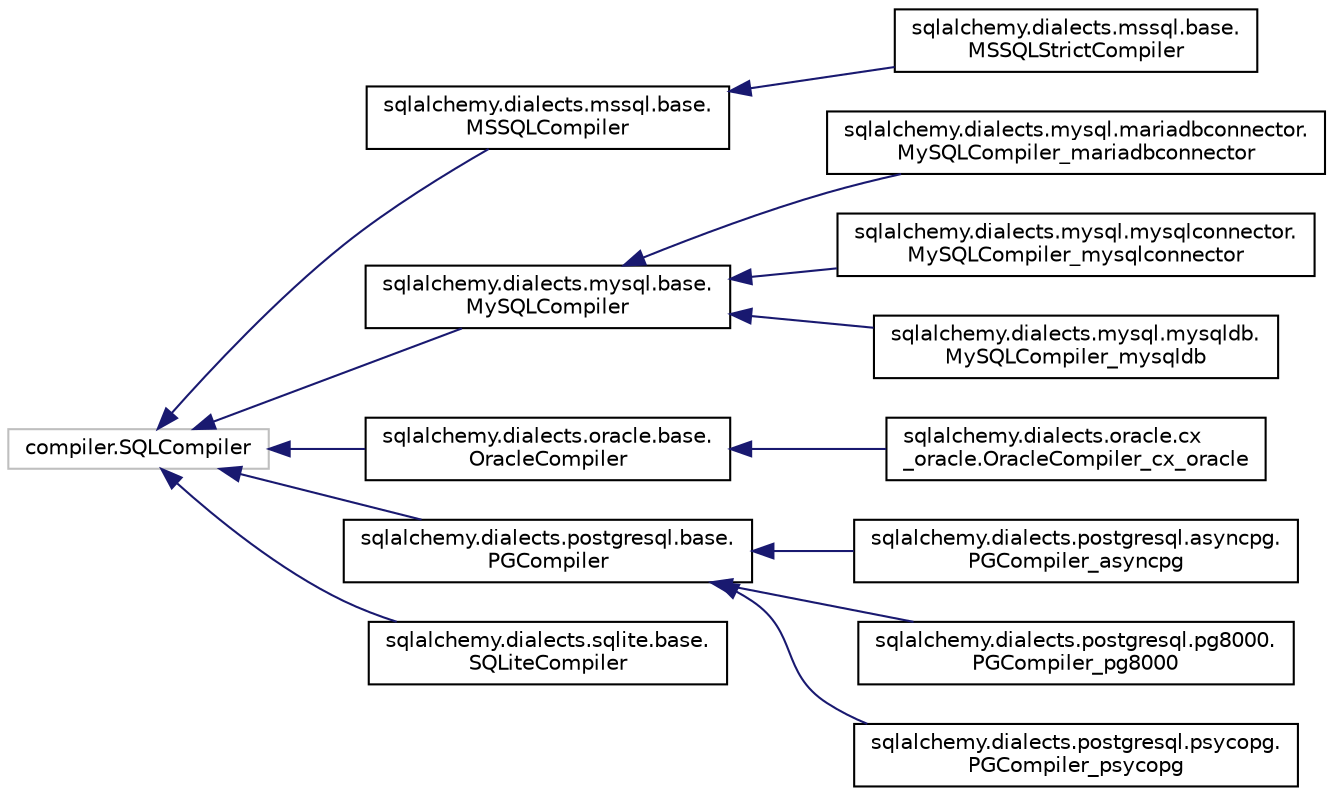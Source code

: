 digraph "Graphical Class Hierarchy"
{
 // LATEX_PDF_SIZE
  edge [fontname="Helvetica",fontsize="10",labelfontname="Helvetica",labelfontsize="10"];
  node [fontname="Helvetica",fontsize="10",shape=record];
  rankdir="LR";
  Node12696 [label="compiler.SQLCompiler",height=0.2,width=0.4,color="grey75", fillcolor="white", style="filled",tooltip=" "];
  Node12696 -> Node0 [dir="back",color="midnightblue",fontsize="10",style="solid",fontname="Helvetica"];
  Node0 [label="sqlalchemy.dialects.mssql.base.\lMSSQLCompiler",height=0.2,width=0.4,color="black", fillcolor="white", style="filled",URL="$classsqlalchemy_1_1dialects_1_1mssql_1_1base_1_1MSSQLCompiler.html",tooltip=" "];
  Node0 -> Node1 [dir="back",color="midnightblue",fontsize="10",style="solid",fontname="Helvetica"];
  Node1 [label="sqlalchemy.dialects.mssql.base.\lMSSQLStrictCompiler",height=0.2,width=0.4,color="black", fillcolor="white", style="filled",URL="$classsqlalchemy_1_1dialects_1_1mssql_1_1base_1_1MSSQLStrictCompiler.html",tooltip=" "];
  Node12696 -> Node12699 [dir="back",color="midnightblue",fontsize="10",style="solid",fontname="Helvetica"];
  Node12699 [label="sqlalchemy.dialects.mysql.base.\lMySQLCompiler",height=0.2,width=0.4,color="black", fillcolor="white", style="filled",URL="$classsqlalchemy_1_1dialects_1_1mysql_1_1base_1_1MySQLCompiler.html",tooltip=" "];
  Node12699 -> Node12700 [dir="back",color="midnightblue",fontsize="10",style="solid",fontname="Helvetica"];
  Node12700 [label="sqlalchemy.dialects.mysql.mariadbconnector.\lMySQLCompiler_mariadbconnector",height=0.2,width=0.4,color="black", fillcolor="white", style="filled",URL="$classsqlalchemy_1_1dialects_1_1mysql_1_1mariadbconnector_1_1MySQLCompiler__mariadbconnector.html",tooltip=" "];
  Node12699 -> Node12701 [dir="back",color="midnightblue",fontsize="10",style="solid",fontname="Helvetica"];
  Node12701 [label="sqlalchemy.dialects.mysql.mysqlconnector.\lMySQLCompiler_mysqlconnector",height=0.2,width=0.4,color="black", fillcolor="white", style="filled",URL="$classsqlalchemy_1_1dialects_1_1mysql_1_1mysqlconnector_1_1MySQLCompiler__mysqlconnector.html",tooltip=" "];
  Node12699 -> Node12702 [dir="back",color="midnightblue",fontsize="10",style="solid",fontname="Helvetica"];
  Node12702 [label="sqlalchemy.dialects.mysql.mysqldb.\lMySQLCompiler_mysqldb",height=0.2,width=0.4,color="black", fillcolor="white", style="filled",URL="$classsqlalchemy_1_1dialects_1_1mysql_1_1mysqldb_1_1MySQLCompiler__mysqldb.html",tooltip=" "];
  Node12696 -> Node12703 [dir="back",color="midnightblue",fontsize="10",style="solid",fontname="Helvetica"];
  Node12703 [label="sqlalchemy.dialects.oracle.base.\lOracleCompiler",height=0.2,width=0.4,color="black", fillcolor="white", style="filled",URL="$classsqlalchemy_1_1dialects_1_1oracle_1_1base_1_1OracleCompiler.html",tooltip=" "];
  Node12703 -> Node12704 [dir="back",color="midnightblue",fontsize="10",style="solid",fontname="Helvetica"];
  Node12704 [label="sqlalchemy.dialects.oracle.cx\l_oracle.OracleCompiler_cx_oracle",height=0.2,width=0.4,color="black", fillcolor="white", style="filled",URL="$classsqlalchemy_1_1dialects_1_1oracle_1_1cx__oracle_1_1OracleCompiler__cx__oracle.html",tooltip=" "];
  Node12696 -> Node12705 [dir="back",color="midnightblue",fontsize="10",style="solid",fontname="Helvetica"];
  Node12705 [label="sqlalchemy.dialects.postgresql.base.\lPGCompiler",height=0.2,width=0.4,color="black", fillcolor="white", style="filled",URL="$classsqlalchemy_1_1dialects_1_1postgresql_1_1base_1_1PGCompiler.html",tooltip=" "];
  Node12705 -> Node12706 [dir="back",color="midnightblue",fontsize="10",style="solid",fontname="Helvetica"];
  Node12706 [label="sqlalchemy.dialects.postgresql.asyncpg.\lPGCompiler_asyncpg",height=0.2,width=0.4,color="black", fillcolor="white", style="filled",URL="$classsqlalchemy_1_1dialects_1_1postgresql_1_1asyncpg_1_1PGCompiler__asyncpg.html",tooltip=" "];
  Node12705 -> Node12707 [dir="back",color="midnightblue",fontsize="10",style="solid",fontname="Helvetica"];
  Node12707 [label="sqlalchemy.dialects.postgresql.pg8000.\lPGCompiler_pg8000",height=0.2,width=0.4,color="black", fillcolor="white", style="filled",URL="$classsqlalchemy_1_1dialects_1_1postgresql_1_1pg8000_1_1PGCompiler__pg8000.html",tooltip=" "];
  Node12705 -> Node12708 [dir="back",color="midnightblue",fontsize="10",style="solid",fontname="Helvetica"];
  Node12708 [label="sqlalchemy.dialects.postgresql.psycopg.\lPGCompiler_psycopg",height=0.2,width=0.4,color="black", fillcolor="white", style="filled",URL="$classsqlalchemy_1_1dialects_1_1postgresql_1_1psycopg_1_1PGCompiler__psycopg.html",tooltip=" "];
  Node12696 -> Node12709 [dir="back",color="midnightblue",fontsize="10",style="solid",fontname="Helvetica"];
  Node12709 [label="sqlalchemy.dialects.sqlite.base.\lSQLiteCompiler",height=0.2,width=0.4,color="black", fillcolor="white", style="filled",URL="$classsqlalchemy_1_1dialects_1_1sqlite_1_1base_1_1SQLiteCompiler.html",tooltip=" "];
}
